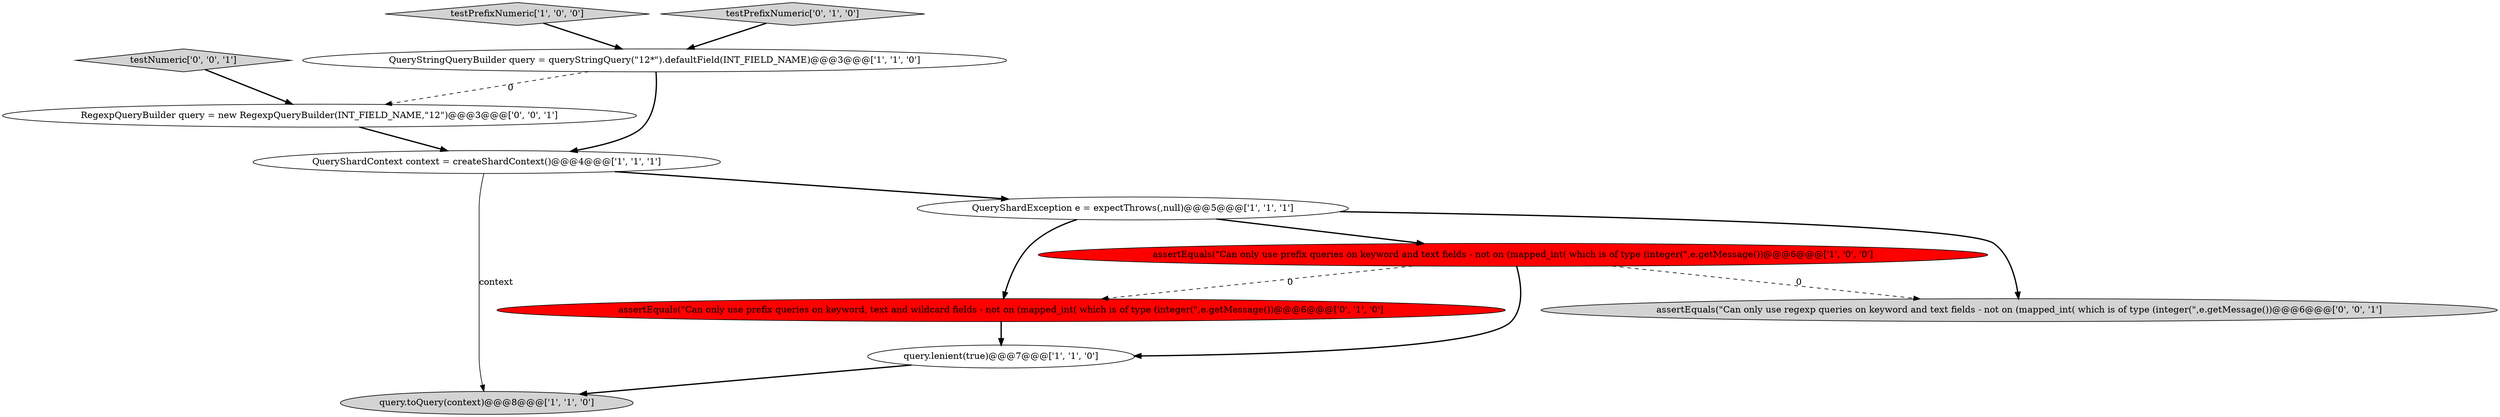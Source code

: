 digraph {
1 [style = filled, label = "query.toQuery(context)@@@8@@@['1', '1', '0']", fillcolor = lightgray, shape = ellipse image = "AAA0AAABBB1BBB"];
10 [style = filled, label = "testNumeric['0', '0', '1']", fillcolor = lightgray, shape = diamond image = "AAA0AAABBB3BBB"];
0 [style = filled, label = "QueryShardException e = expectThrows(,null)@@@5@@@['1', '1', '1']", fillcolor = white, shape = ellipse image = "AAA0AAABBB1BBB"];
4 [style = filled, label = "QueryStringQueryBuilder query = queryStringQuery(\"12*\").defaultField(INT_FIELD_NAME)@@@3@@@['1', '1', '0']", fillcolor = white, shape = ellipse image = "AAA0AAABBB1BBB"];
3 [style = filled, label = "testPrefixNumeric['1', '0', '0']", fillcolor = lightgray, shape = diamond image = "AAA0AAABBB1BBB"];
8 [style = filled, label = "testPrefixNumeric['0', '1', '0']", fillcolor = lightgray, shape = diamond image = "AAA0AAABBB2BBB"];
6 [style = filled, label = "QueryShardContext context = createShardContext()@@@4@@@['1', '1', '1']", fillcolor = white, shape = ellipse image = "AAA0AAABBB1BBB"];
11 [style = filled, label = "assertEquals(\"Can only use regexp queries on keyword and text fields - not on (mapped_int( which is of type (integer(\",e.getMessage())@@@6@@@['0', '0', '1']", fillcolor = lightgray, shape = ellipse image = "AAA0AAABBB3BBB"];
7 [style = filled, label = "assertEquals(\"Can only use prefix queries on keyword, text and wildcard fields - not on (mapped_int( which is of type (integer(\",e.getMessage())@@@6@@@['0', '1', '0']", fillcolor = red, shape = ellipse image = "AAA1AAABBB2BBB"];
5 [style = filled, label = "assertEquals(\"Can only use prefix queries on keyword and text fields - not on (mapped_int( which is of type (integer(\",e.getMessage())@@@6@@@['1', '0', '0']", fillcolor = red, shape = ellipse image = "AAA1AAABBB1BBB"];
2 [style = filled, label = "query.lenient(true)@@@7@@@['1', '1', '0']", fillcolor = white, shape = ellipse image = "AAA0AAABBB1BBB"];
9 [style = filled, label = "RegexpQueryBuilder query = new RegexpQueryBuilder(INT_FIELD_NAME,\"12\")@@@3@@@['0', '0', '1']", fillcolor = white, shape = ellipse image = "AAA0AAABBB3BBB"];
0->11 [style = bold, label=""];
4->9 [style = dashed, label="0"];
5->2 [style = bold, label=""];
10->9 [style = bold, label=""];
6->0 [style = bold, label=""];
8->4 [style = bold, label=""];
5->7 [style = dashed, label="0"];
5->11 [style = dashed, label="0"];
4->6 [style = bold, label=""];
3->4 [style = bold, label=""];
7->2 [style = bold, label=""];
2->1 [style = bold, label=""];
6->1 [style = solid, label="context"];
9->6 [style = bold, label=""];
0->5 [style = bold, label=""];
0->7 [style = bold, label=""];
}
